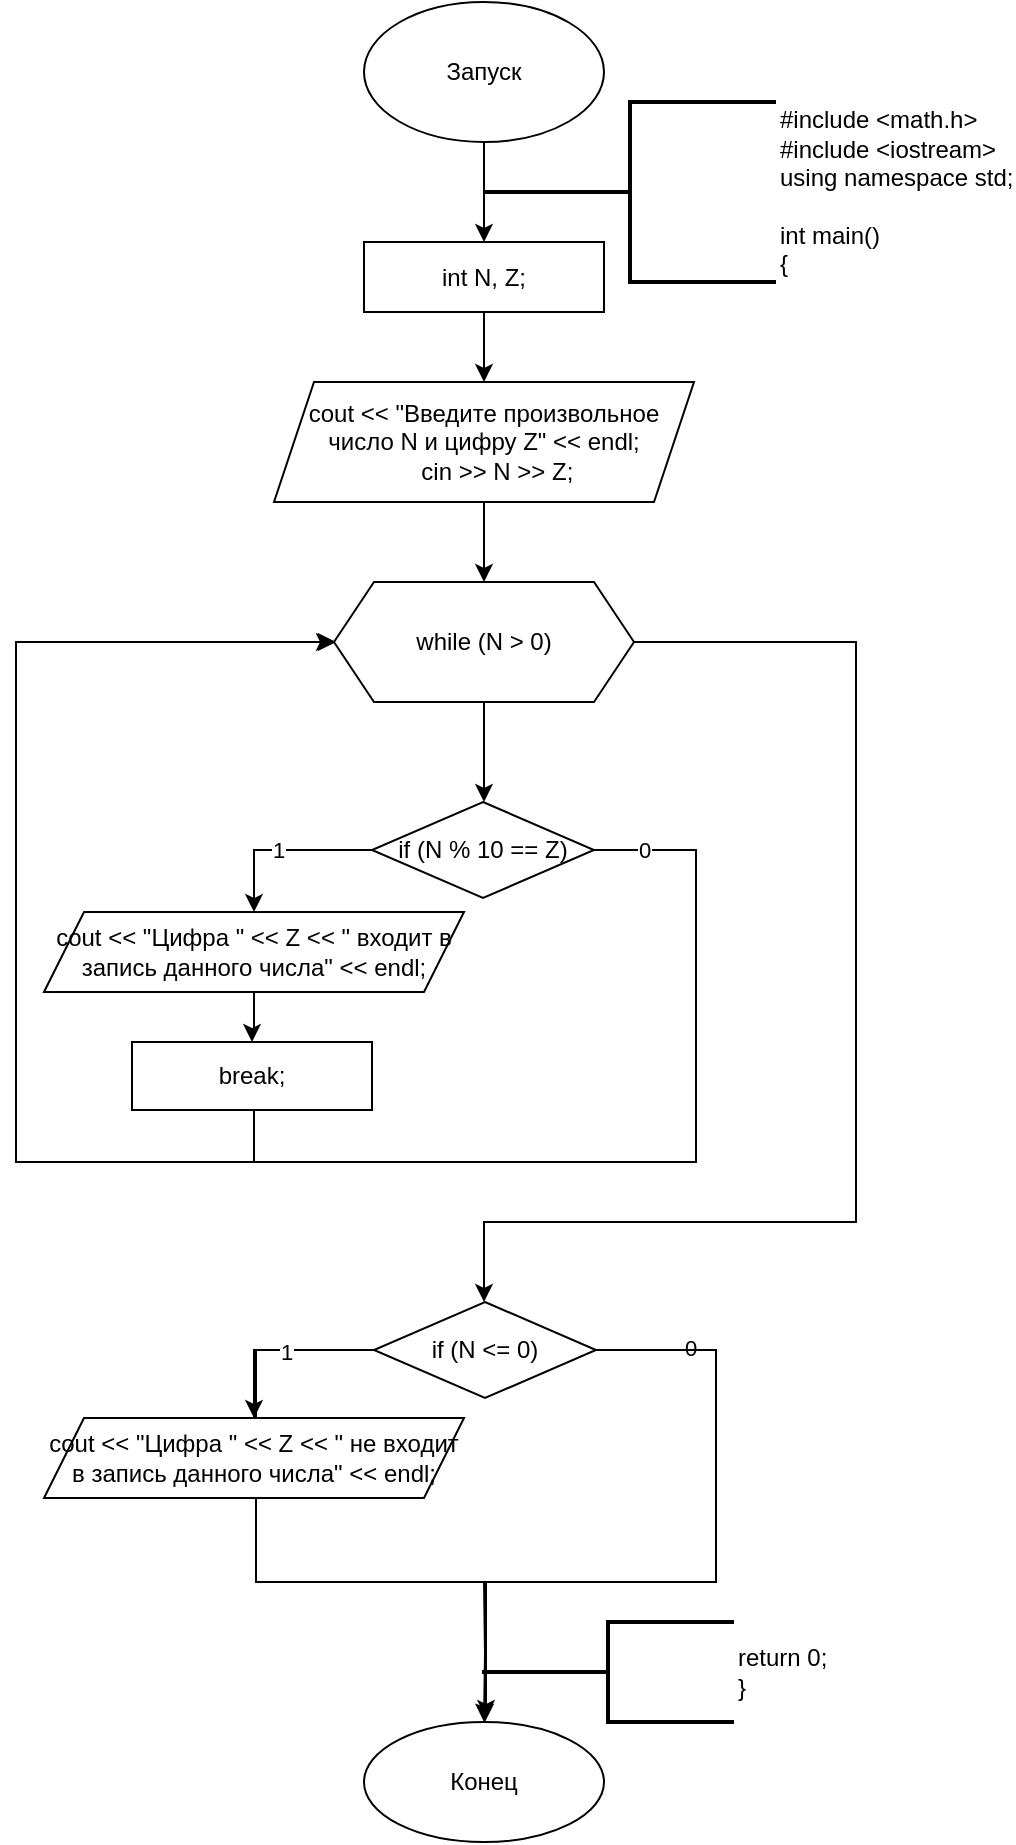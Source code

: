 <mxfile version="16.0.0" type="device"><diagram id="C5RBs43oDa-KdzZeNtuy" name="Page-1"><mxGraphModel dx="1061" dy="615" grid="1" gridSize="10" guides="1" tooltips="1" connect="1" arrows="1" fold="1" page="1" pageScale="1" pageWidth="827" pageHeight="1169" math="0" shadow="0"><root><mxCell id="WIyWlLk6GJQsqaUBKTNV-0"/><mxCell id="WIyWlLk6GJQsqaUBKTNV-1" parent="WIyWlLk6GJQsqaUBKTNV-0"/><mxCell id="OoZ20OrOg8VZuGHtvFxR-2" value="" style="edgeStyle=orthogonalEdgeStyle;rounded=0;orthogonalLoop=1;jettySize=auto;html=1;" edge="1" parent="WIyWlLk6GJQsqaUBKTNV-1" source="OoZ20OrOg8VZuGHtvFxR-0" target="OoZ20OrOg8VZuGHtvFxR-1"><mxGeometry relative="1" as="geometry"/></mxCell><mxCell id="OoZ20OrOg8VZuGHtvFxR-0" value="Запуск" style="ellipse;whiteSpace=wrap;html=1;" vertex="1" parent="WIyWlLk6GJQsqaUBKTNV-1"><mxGeometry x="354" y="10" width="120" height="70" as="geometry"/></mxCell><mxCell id="OoZ20OrOg8VZuGHtvFxR-4" value="" style="edgeStyle=orthogonalEdgeStyle;rounded=0;orthogonalLoop=1;jettySize=auto;html=1;" edge="1" parent="WIyWlLk6GJQsqaUBKTNV-1" source="OoZ20OrOg8VZuGHtvFxR-1" target="OoZ20OrOg8VZuGHtvFxR-3"><mxGeometry relative="1" as="geometry"/></mxCell><mxCell id="OoZ20OrOg8VZuGHtvFxR-1" value="int N, Z;" style="whiteSpace=wrap;html=1;" vertex="1" parent="WIyWlLk6GJQsqaUBKTNV-1"><mxGeometry x="354" y="130" width="120" height="35" as="geometry"/></mxCell><mxCell id="OoZ20OrOg8VZuGHtvFxR-6" value="" style="edgeStyle=orthogonalEdgeStyle;rounded=0;orthogonalLoop=1;jettySize=auto;html=1;" edge="1" parent="WIyWlLk6GJQsqaUBKTNV-1" source="OoZ20OrOg8VZuGHtvFxR-3"><mxGeometry relative="1" as="geometry"><mxPoint x="414" y="300" as="targetPoint"/></mxGeometry></mxCell><mxCell id="OoZ20OrOg8VZuGHtvFxR-3" value="cout &lt;&lt; &quot;Введите произвольное число N и цифру Z&quot; &lt;&lt; endl;&#10;    cin &gt;&gt; N &gt;&gt; Z;" style="shape=parallelogram;perimeter=parallelogramPerimeter;whiteSpace=wrap;html=1;fixedSize=1;" vertex="1" parent="WIyWlLk6GJQsqaUBKTNV-1"><mxGeometry x="309" y="200" width="210" height="60" as="geometry"/></mxCell><mxCell id="OoZ20OrOg8VZuGHtvFxR-10" value="" style="edgeStyle=orthogonalEdgeStyle;rounded=0;orthogonalLoop=1;jettySize=auto;html=1;exitX=1;exitY=0.5;exitDx=0;exitDy=0;" edge="1" parent="WIyWlLk6GJQsqaUBKTNV-1" source="OoZ20OrOg8VZuGHtvFxR-11"><mxGeometry relative="1" as="geometry"><mxPoint x="340" y="330" as="targetPoint"/><Array as="points"><mxPoint x="520" y="434"/><mxPoint x="520" y="590"/><mxPoint x="180" y="590"/><mxPoint x="180" y="330"/></Array></mxGeometry></mxCell><mxCell id="OoZ20OrOg8VZuGHtvFxR-42" value="0" style="edgeLabel;html=1;align=center;verticalAlign=middle;resizable=0;points=[];" vertex="1" connectable="0" parent="OoZ20OrOg8VZuGHtvFxR-10"><mxGeometry x="-0.91" y="1" relative="1" as="geometry"><mxPoint x="-19" y="1" as="offset"/></mxGeometry></mxCell><mxCell id="OoZ20OrOg8VZuGHtvFxR-34" style="edgeStyle=orthogonalEdgeStyle;rounded=0;orthogonalLoop=1;jettySize=auto;html=1;" edge="1" parent="WIyWlLk6GJQsqaUBKTNV-1" source="OoZ20OrOg8VZuGHtvFxR-7"><mxGeometry relative="1" as="geometry"><mxPoint x="414" y="660" as="targetPoint"/><Array as="points"><mxPoint x="600" y="330"/><mxPoint x="600" y="620"/><mxPoint x="414" y="620"/></Array></mxGeometry></mxCell><mxCell id="OoZ20OrOg8VZuGHtvFxR-55" style="edgeStyle=orthogonalEdgeStyle;rounded=0;orthogonalLoop=1;jettySize=auto;html=1;" edge="1" parent="WIyWlLk6GJQsqaUBKTNV-1" source="OoZ20OrOg8VZuGHtvFxR-7"><mxGeometry relative="1" as="geometry"><mxPoint x="414" y="410" as="targetPoint"/></mxGeometry></mxCell><mxCell id="OoZ20OrOg8VZuGHtvFxR-7" value="while (N &gt; 0)" style="shape=hexagon;perimeter=hexagonPerimeter2;whiteSpace=wrap;html=1;fixedSize=1;" vertex="1" parent="WIyWlLk6GJQsqaUBKTNV-1"><mxGeometry x="339" y="300" width="150" height="60" as="geometry"/></mxCell><mxCell id="OoZ20OrOg8VZuGHtvFxR-14" value="" style="edgeStyle=orthogonalEdgeStyle;rounded=0;orthogonalLoop=1;jettySize=auto;html=1;" edge="1" parent="WIyWlLk6GJQsqaUBKTNV-1" source="OoZ20OrOg8VZuGHtvFxR-11" target="OoZ20OrOg8VZuGHtvFxR-43"><mxGeometry relative="1" as="geometry"><mxPoint x="299" y="530" as="targetPoint"/><Array as="points"><mxPoint x="299" y="434"/></Array></mxGeometry></mxCell><mxCell id="OoZ20OrOg8VZuGHtvFxR-15" value="1" style="edgeLabel;html=1;align=center;verticalAlign=middle;resizable=0;points=[];" vertex="1" connectable="0" parent="OoZ20OrOg8VZuGHtvFxR-14"><mxGeometry x="-0.051" y="1" relative="1" as="geometry"><mxPoint x="-5" y="-1" as="offset"/></mxGeometry></mxCell><mxCell id="OoZ20OrOg8VZuGHtvFxR-25" style="edgeStyle=orthogonalEdgeStyle;rounded=0;orthogonalLoop=1;jettySize=auto;html=1;exitX=0.5;exitY=1;exitDx=0;exitDy=0;entryX=0;entryY=0.5;entryDx=0;entryDy=0;" edge="1" parent="WIyWlLk6GJQsqaUBKTNV-1" source="OoZ20OrOg8VZuGHtvFxR-13" target="OoZ20OrOg8VZuGHtvFxR-7"><mxGeometry relative="1" as="geometry"><mxPoint x="414.5" y="620" as="targetPoint"/><Array as="points"><mxPoint x="299" y="564"/><mxPoint x="299" y="590"/><mxPoint x="180" y="590"/><mxPoint x="180" y="330"/></Array></mxGeometry></mxCell><mxCell id="OoZ20OrOg8VZuGHtvFxR-11" value="if (N % 10 == Z)" style="rhombus;whiteSpace=wrap;html=1;" vertex="1" parent="WIyWlLk6GJQsqaUBKTNV-1"><mxGeometry x="358" y="410" width="111" height="48" as="geometry"/></mxCell><mxCell id="OoZ20OrOg8VZuGHtvFxR-13" value="break;" style="whiteSpace=wrap;html=1;" vertex="1" parent="WIyWlLk6GJQsqaUBKTNV-1"><mxGeometry x="238" y="530" width="120" height="34" as="geometry"/></mxCell><mxCell id="OoZ20OrOg8VZuGHtvFxR-37" value="" style="edgeStyle=orthogonalEdgeStyle;rounded=0;orthogonalLoop=1;jettySize=auto;html=1;" edge="1" parent="WIyWlLk6GJQsqaUBKTNV-1" target="OoZ20OrOg8VZuGHtvFxR-36"><mxGeometry relative="1" as="geometry"><mxPoint x="414" y="800" as="sourcePoint"/></mxGeometry></mxCell><mxCell id="OoZ20OrOg8VZuGHtvFxR-36" value="Конец" style="ellipse;whiteSpace=wrap;html=1;" vertex="1" parent="WIyWlLk6GJQsqaUBKTNV-1"><mxGeometry x="354" y="870" width="120" height="60" as="geometry"/></mxCell><mxCell id="OoZ20OrOg8VZuGHtvFxR-38" value="return 0;&#10;}" style="strokeWidth=2;html=1;shape=mxgraph.flowchart.annotation_2;align=left;labelPosition=right;pointerEvents=1;" vertex="1" parent="WIyWlLk6GJQsqaUBKTNV-1"><mxGeometry x="413" y="820" width="126" height="50" as="geometry"/></mxCell><mxCell id="OoZ20OrOg8VZuGHtvFxR-39" value="&lt;div&gt;#include &amp;lt;math.h&amp;gt;&lt;/div&gt;&lt;div&gt;#include &amp;lt;iostream&amp;gt;&lt;/div&gt;using namespace std;&lt;br&gt;&lt;br&gt;int main()&lt;br&gt;{" style="strokeWidth=2;html=1;shape=mxgraph.flowchart.annotation_2;align=left;labelPosition=right;pointerEvents=1;" vertex="1" parent="WIyWlLk6GJQsqaUBKTNV-1"><mxGeometry x="414" y="60" width="146" height="90" as="geometry"/></mxCell><mxCell id="OoZ20OrOg8VZuGHtvFxR-44" style="edgeStyle=orthogonalEdgeStyle;rounded=0;orthogonalLoop=1;jettySize=auto;html=1;entryX=0.5;entryY=0;entryDx=0;entryDy=0;" edge="1" parent="WIyWlLk6GJQsqaUBKTNV-1" source="OoZ20OrOg8VZuGHtvFxR-43" target="OoZ20OrOg8VZuGHtvFxR-13"><mxGeometry relative="1" as="geometry"/></mxCell><mxCell id="OoZ20OrOg8VZuGHtvFxR-43" value="cout &lt;&lt; &quot;Цифра &quot; &lt;&lt; Z &lt;&lt; &quot; входит в запись данного числа&quot; &lt;&lt; endl;" style="shape=parallelogram;perimeter=parallelogramPerimeter;whiteSpace=wrap;html=1;fixedSize=1;" vertex="1" parent="WIyWlLk6GJQsqaUBKTNV-1"><mxGeometry x="194" y="465" width="210" height="40" as="geometry"/></mxCell><mxCell id="OoZ20OrOg8VZuGHtvFxR-45" value="0" style="edgeLabel;html=1;align=center;verticalAlign=middle;resizable=0;points=[];" vertex="1" connectable="0" parent="WIyWlLk6GJQsqaUBKTNV-1"><mxGeometry x="517" y="683" as="geometry"/></mxCell><mxCell id="OoZ20OrOg8VZuGHtvFxR-46" value="" style="edgeStyle=orthogonalEdgeStyle;rounded=0;orthogonalLoop=1;jettySize=auto;html=1;" edge="1" parent="WIyWlLk6GJQsqaUBKTNV-1" source="OoZ20OrOg8VZuGHtvFxR-48" target="OoZ20OrOg8VZuGHtvFxR-51"><mxGeometry relative="1" as="geometry"><mxPoint x="299" y="718" as="targetPoint"/><Array as="points"><mxPoint x="299" y="684"/></Array></mxGeometry></mxCell><mxCell id="OoZ20OrOg8VZuGHtvFxR-47" value="1" style="edgeLabel;html=1;align=center;verticalAlign=middle;resizable=0;points=[];" vertex="1" connectable="0" parent="OoZ20OrOg8VZuGHtvFxR-46"><mxGeometry x="-0.051" y="1" relative="1" as="geometry"><mxPoint as="offset"/></mxGeometry></mxCell><mxCell id="OoZ20OrOg8VZuGHtvFxR-52" style="edgeStyle=orthogonalEdgeStyle;rounded=0;orthogonalLoop=1;jettySize=auto;html=1;entryX=0.008;entryY=0.96;entryDx=0;entryDy=0;entryPerimeter=0;" edge="1" parent="WIyWlLk6GJQsqaUBKTNV-1" source="OoZ20OrOg8VZuGHtvFxR-48" target="OoZ20OrOg8VZuGHtvFxR-38"><mxGeometry relative="1" as="geometry"><mxPoint x="414.5" y="830" as="targetPoint"/><Array as="points"><mxPoint x="530" y="684"/><mxPoint x="530" y="800"/><mxPoint x="415" y="800"/></Array></mxGeometry></mxCell><mxCell id="OoZ20OrOg8VZuGHtvFxR-54" style="edgeStyle=orthogonalEdgeStyle;rounded=0;orthogonalLoop=1;jettySize=auto;html=1;exitX=0.5;exitY=1;exitDx=0;exitDy=0;" edge="1" parent="WIyWlLk6GJQsqaUBKTNV-1" source="OoZ20OrOg8VZuGHtvFxR-51"><mxGeometry relative="1" as="geometry"><mxPoint x="414.5" y="870" as="targetPoint"/><Array as="points"><mxPoint x="299" y="684"/><mxPoint x="300" y="684"/><mxPoint x="300" y="800"/><mxPoint x="415" y="800"/></Array></mxGeometry></mxCell><mxCell id="OoZ20OrOg8VZuGHtvFxR-48" value="if (N &lt;= 0)" style="rhombus;whiteSpace=wrap;html=1;" vertex="1" parent="WIyWlLk6GJQsqaUBKTNV-1"><mxGeometry x="359" y="660" width="111" height="48" as="geometry"/></mxCell><mxCell id="OoZ20OrOg8VZuGHtvFxR-51" value="cout &lt;&lt; &quot;Цифра &quot; &lt;&lt; Z &lt;&lt; &quot; не входит в запись данного числа&quot; &lt;&lt; endl;" style="shape=parallelogram;perimeter=parallelogramPerimeter;whiteSpace=wrap;html=1;fixedSize=1;" vertex="1" parent="WIyWlLk6GJQsqaUBKTNV-1"><mxGeometry x="194" y="718" width="210" height="40" as="geometry"/></mxCell></root></mxGraphModel></diagram></mxfile>